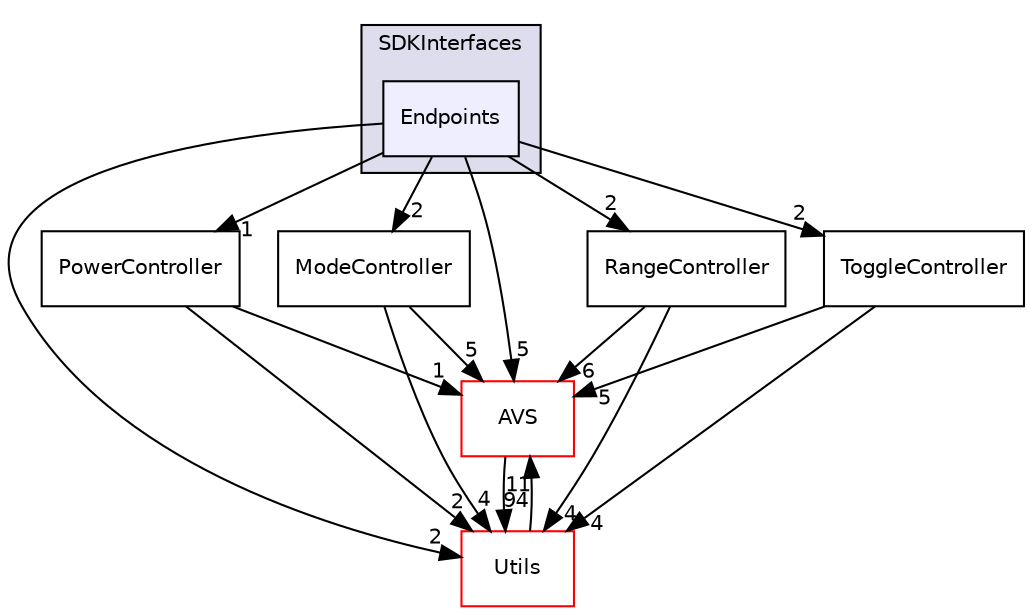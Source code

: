 digraph "/workplace/avs-device-sdk/AVSCommon/SDKInterfaces/include/AVSCommon/SDKInterfaces/Endpoints" {
  compound=true
  node [ fontsize="10", fontname="Helvetica"];
  edge [ labelfontsize="10", labelfontname="Helvetica"];
  subgraph clusterdir_304e5c5f242f015339c8e1473ae913b8 {
    graph [ bgcolor="#ddddee", pencolor="black", label="SDKInterfaces" fontname="Helvetica", fontsize="10", URL="dir_304e5c5f242f015339c8e1473ae913b8.html"]
  dir_07a931d9c312a53bfef4a5e4776cec11 [shape=box, label="Endpoints", style="filled", fillcolor="#eeeeff", pencolor="black", URL="dir_07a931d9c312a53bfef4a5e4776cec11.html"];
  }
  dir_45ef3e19a9311bc86a75db9bbd7c3afe [shape=box label="PowerController" URL="dir_45ef3e19a9311bc86a75db9bbd7c3afe.html"];
  dir_80711c2a226d5fced33fce22558d3784 [shape=box label="AVS" fillcolor="white" style="filled" color="red" URL="dir_80711c2a226d5fced33fce22558d3784.html"];
  dir_6d350a2bf477bf2dbec6d11fdfbd459f [shape=box label="ModeController" URL="dir_6d350a2bf477bf2dbec6d11fdfbd459f.html"];
  dir_c7cd8847209d6179aa7c0a0e45162700 [shape=box label="RangeController" URL="dir_c7cd8847209d6179aa7c0a0e45162700.html"];
  dir_49dd3d9ac5586189aa170bac46425b9c [shape=box label="Utils" fillcolor="white" style="filled" color="red" URL="dir_49dd3d9ac5586189aa170bac46425b9c.html"];
  dir_5db69fb232d9a903085243ee95c37f2c [shape=box label="ToggleController" URL="dir_5db69fb232d9a903085243ee95c37f2c.html"];
  dir_45ef3e19a9311bc86a75db9bbd7c3afe->dir_80711c2a226d5fced33fce22558d3784 [headlabel="1", labeldistance=1.5 headhref="dir_000165_000127.html"];
  dir_45ef3e19a9311bc86a75db9bbd7c3afe->dir_49dd3d9ac5586189aa170bac46425b9c [headlabel="2", labeldistance=1.5 headhref="dir_000165_000151.html"];
  dir_80711c2a226d5fced33fce22558d3784->dir_49dd3d9ac5586189aa170bac46425b9c [headlabel="94", labeldistance=1.5 headhref="dir_000127_000151.html"];
  dir_6d350a2bf477bf2dbec6d11fdfbd459f->dir_80711c2a226d5fced33fce22558d3784 [headlabel="5", labeldistance=1.5 headhref="dir_000164_000127.html"];
  dir_6d350a2bf477bf2dbec6d11fdfbd459f->dir_49dd3d9ac5586189aa170bac46425b9c [headlabel="4", labeldistance=1.5 headhref="dir_000164_000151.html"];
  dir_c7cd8847209d6179aa7c0a0e45162700->dir_80711c2a226d5fced33fce22558d3784 [headlabel="6", labeldistance=1.5 headhref="dir_000166_000127.html"];
  dir_c7cd8847209d6179aa7c0a0e45162700->dir_49dd3d9ac5586189aa170bac46425b9c [headlabel="4", labeldistance=1.5 headhref="dir_000166_000151.html"];
  dir_49dd3d9ac5586189aa170bac46425b9c->dir_80711c2a226d5fced33fce22558d3784 [headlabel="11", labeldistance=1.5 headhref="dir_000151_000127.html"];
  dir_07a931d9c312a53bfef4a5e4776cec11->dir_45ef3e19a9311bc86a75db9bbd7c3afe [headlabel="1", labeldistance=1.5 headhref="dir_000163_000165.html"];
  dir_07a931d9c312a53bfef4a5e4776cec11->dir_80711c2a226d5fced33fce22558d3784 [headlabel="5", labeldistance=1.5 headhref="dir_000163_000127.html"];
  dir_07a931d9c312a53bfef4a5e4776cec11->dir_6d350a2bf477bf2dbec6d11fdfbd459f [headlabel="2", labeldistance=1.5 headhref="dir_000163_000164.html"];
  dir_07a931d9c312a53bfef4a5e4776cec11->dir_c7cd8847209d6179aa7c0a0e45162700 [headlabel="2", labeldistance=1.5 headhref="dir_000163_000166.html"];
  dir_07a931d9c312a53bfef4a5e4776cec11->dir_49dd3d9ac5586189aa170bac46425b9c [headlabel="2", labeldistance=1.5 headhref="dir_000163_000151.html"];
  dir_07a931d9c312a53bfef4a5e4776cec11->dir_5db69fb232d9a903085243ee95c37f2c [headlabel="2", labeldistance=1.5 headhref="dir_000163_000169.html"];
  dir_5db69fb232d9a903085243ee95c37f2c->dir_80711c2a226d5fced33fce22558d3784 [headlabel="5", labeldistance=1.5 headhref="dir_000169_000127.html"];
  dir_5db69fb232d9a903085243ee95c37f2c->dir_49dd3d9ac5586189aa170bac46425b9c [headlabel="4", labeldistance=1.5 headhref="dir_000169_000151.html"];
}
